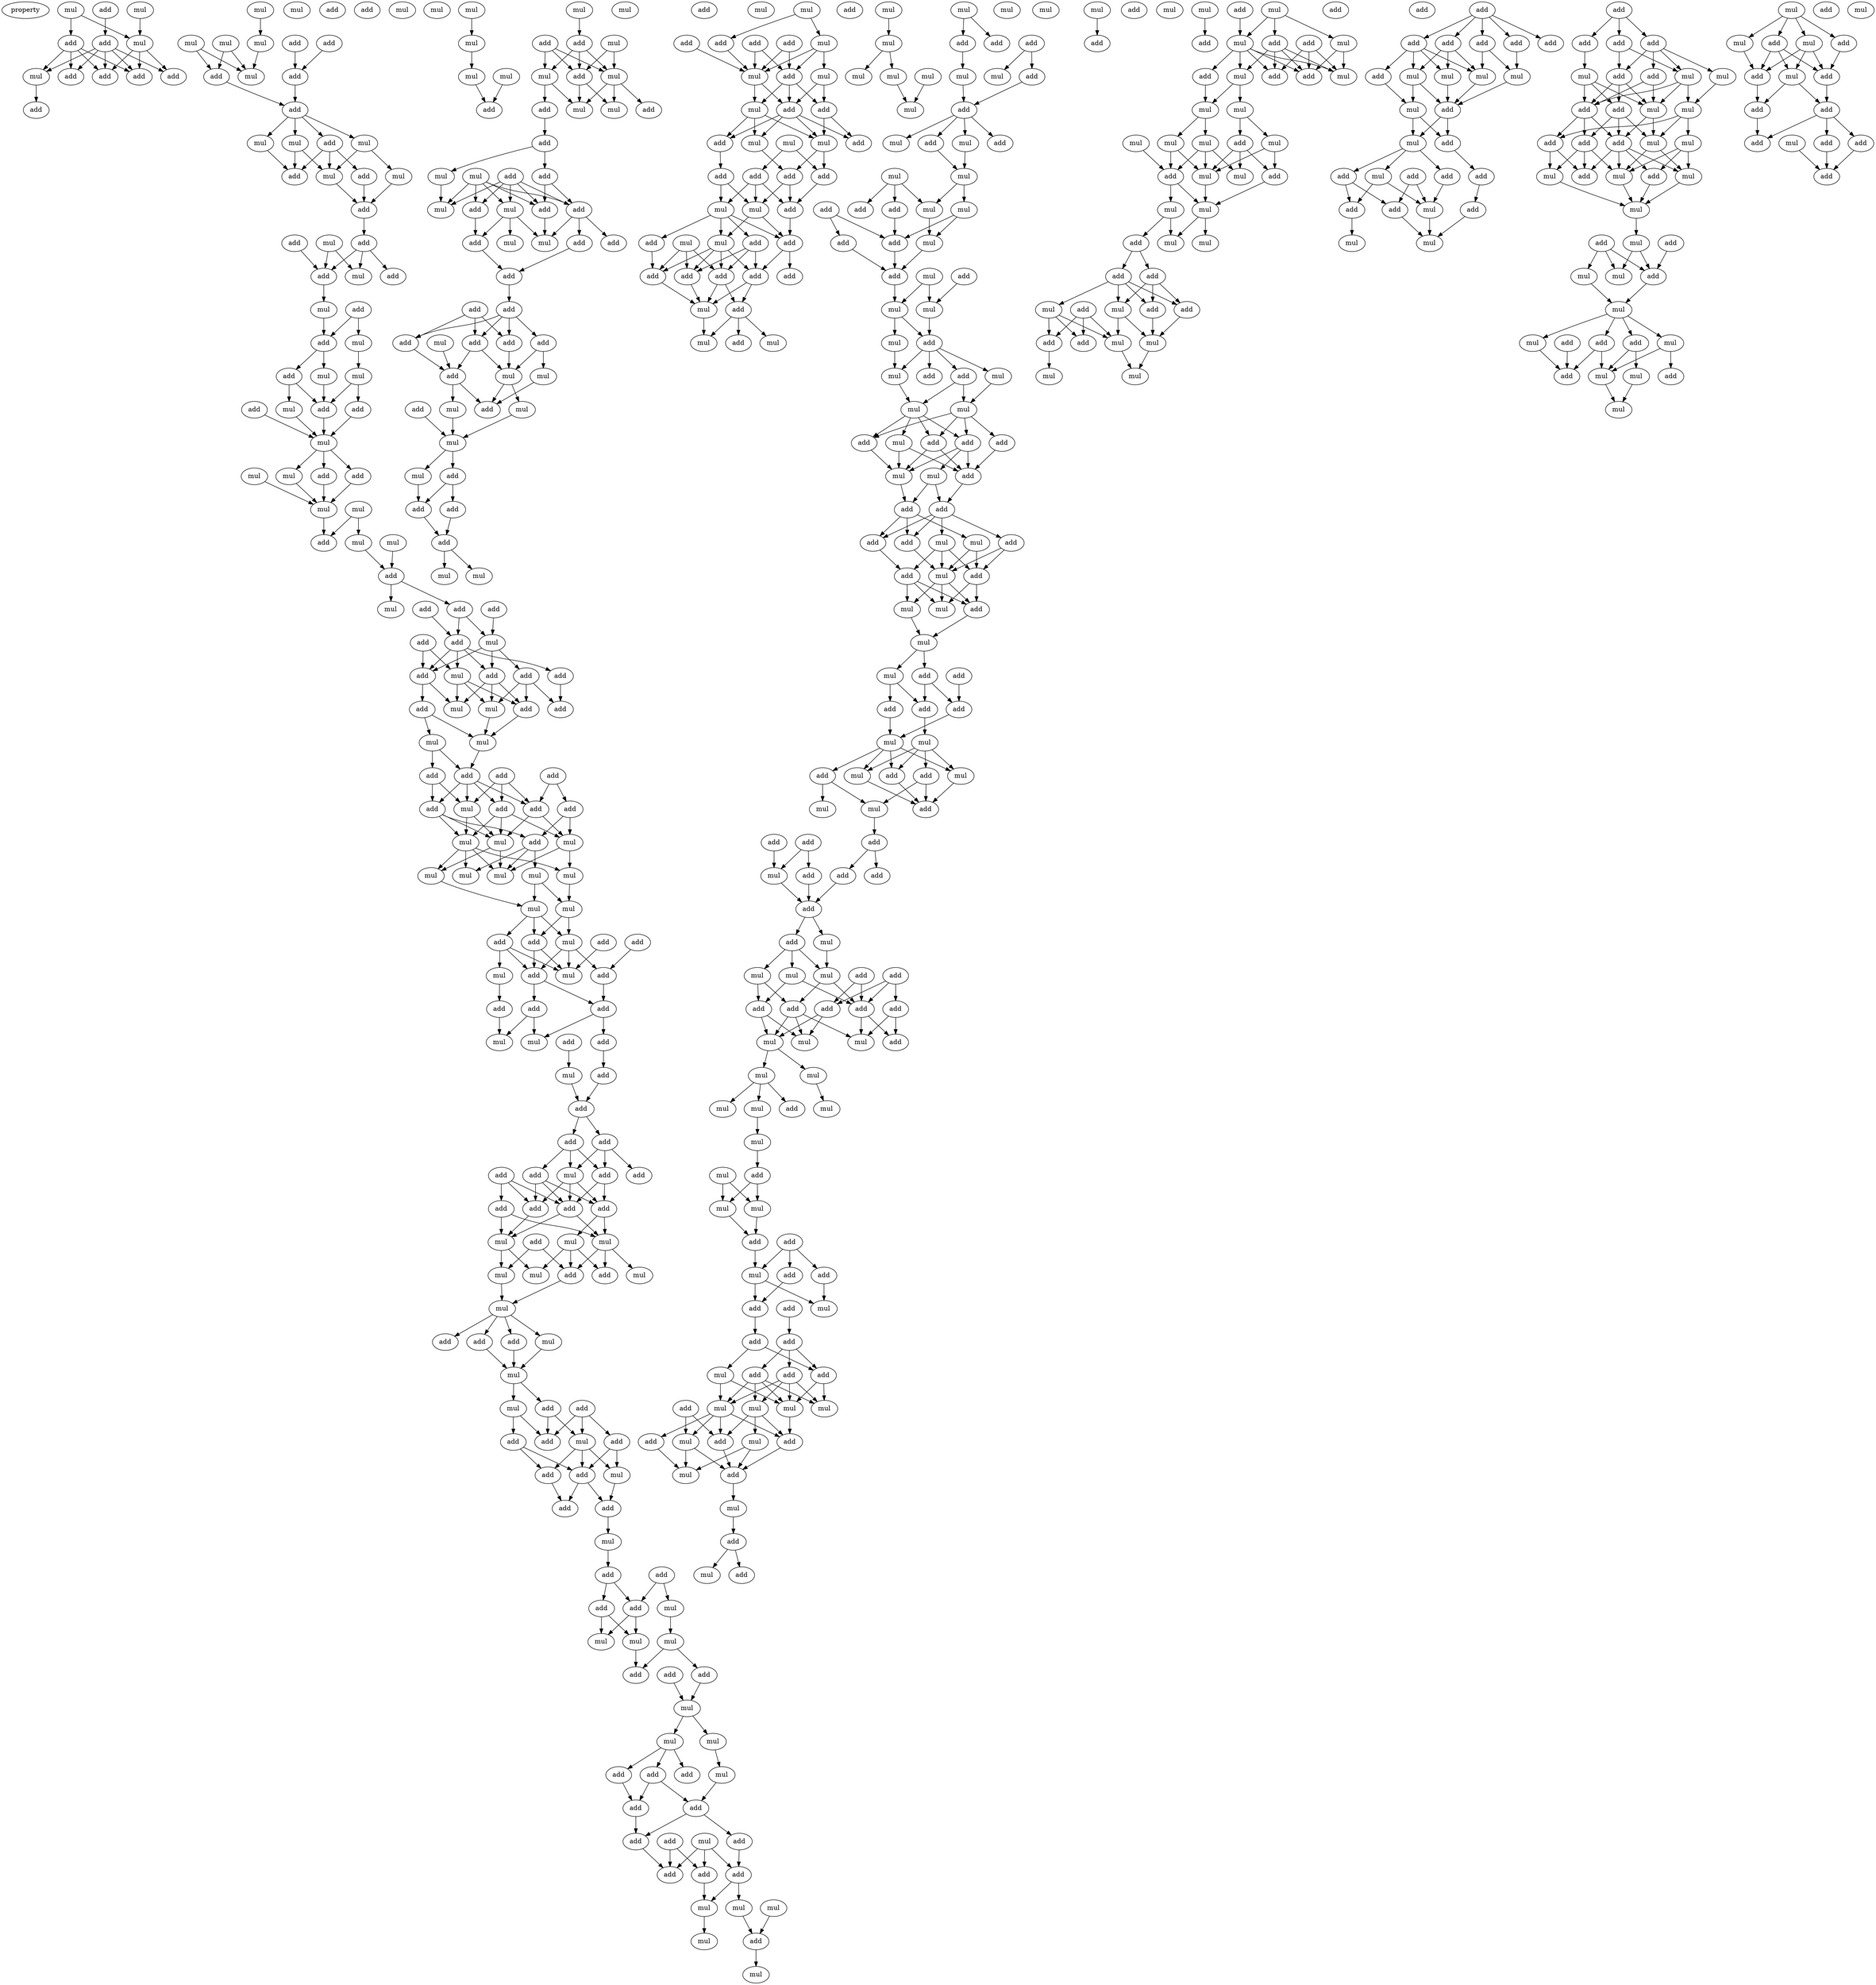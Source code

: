 digraph {
    node [fontcolor=black]
    property [mul=2,lf=1.1]
    0 [ label = add ];
    1 [ label = mul ];
    2 [ label = mul ];
    3 [ label = add ];
    4 [ label = mul ];
    5 [ label = add ];
    6 [ label = add ];
    7 [ label = add ];
    8 [ label = mul ];
    9 [ label = add ];
    10 [ label = add ];
    11 [ label = add ];
    12 [ label = mul ];
    13 [ label = mul ];
    14 [ label = add ];
    15 [ label = mul ];
    16 [ label = mul ];
    17 [ label = add ];
    18 [ label = mul ];
    19 [ label = add ];
    20 [ label = add ];
    21 [ label = add ];
    22 [ label = mul ];
    23 [ label = add ];
    24 [ label = mul ];
    25 [ label = mul ];
    26 [ label = mul ];
    27 [ label = mul ];
    28 [ label = mul ];
    29 [ label = add ];
    30 [ label = add ];
    31 [ label = add ];
    32 [ label = add ];
    33 [ label = add ];
    34 [ label = mul ];
    35 [ label = add ];
    36 [ label = mul ];
    37 [ label = add ];
    38 [ label = mul ];
    39 [ label = add ];
    40 [ label = mul ];
    41 [ label = add ];
    42 [ label = mul ];
    43 [ label = mul ];
    44 [ label = add ];
    45 [ label = add ];
    46 [ label = add ];
    47 [ label = add ];
    48 [ label = mul ];
    49 [ label = add ];
    50 [ label = mul ];
    51 [ label = mul ];
    52 [ label = mul ];
    53 [ label = add ];
    54 [ label = add ];
    55 [ label = mul ];
    56 [ label = mul ];
    57 [ label = mul ];
    58 [ label = mul ];
    59 [ label = add ];
    60 [ label = add ];
    61 [ label = add ];
    62 [ label = mul ];
    63 [ label = add ];
    64 [ label = add ];
    65 [ label = add ];
    66 [ label = mul ];
    67 [ label = add ];
    68 [ label = add ];
    69 [ label = add ];
    70 [ label = add ];
    71 [ label = add ];
    72 [ label = mul ];
    73 [ label = add ];
    74 [ label = add ];
    75 [ label = mul ];
    76 [ label = mul ];
    77 [ label = add ];
    78 [ label = mul ];
    79 [ label = mul ];
    80 [ label = add ];
    81 [ label = add ];
    82 [ label = add ];
    83 [ label = add ];
    84 [ label = add ];
    85 [ label = mul ];
    86 [ label = add ];
    87 [ label = add ];
    88 [ label = add ];
    89 [ label = mul ];
    90 [ label = mul ];
    91 [ label = add ];
    92 [ label = mul ];
    93 [ label = mul ];
    94 [ label = mul ];
    95 [ label = mul ];
    96 [ label = mul ];
    97 [ label = mul ];
    98 [ label = mul ];
    99 [ label = mul ];
    100 [ label = mul ];
    101 [ label = add ];
    102 [ label = add ];
    103 [ label = add ];
    104 [ label = add ];
    105 [ label = add ];
    106 [ label = mul ];
    107 [ label = add ];
    108 [ label = mul ];
    109 [ label = add ];
    110 [ label = add ];
    111 [ label = add ];
    112 [ label = mul ];
    113 [ label = add ];
    114 [ label = mul ];
    115 [ label = add ];
    116 [ label = add ];
    117 [ label = mul ];
    118 [ label = add ];
    119 [ label = add ];
    120 [ label = add ];
    121 [ label = add ];
    122 [ label = add ];
    123 [ label = add ];
    124 [ label = add ];
    125 [ label = mul ];
    126 [ label = add ];
    127 [ label = add ];
    128 [ label = add ];
    129 [ label = add ];
    130 [ label = mul ];
    131 [ label = mul ];
    132 [ label = add ];
    133 [ label = mul ];
    134 [ label = mul ];
    135 [ label = mul ];
    136 [ label = mul ];
    137 [ label = add ];
    138 [ label = add ];
    139 [ label = mul ];
    140 [ label = add ];
    141 [ label = add ];
    142 [ label = mul ];
    143 [ label = add ];
    144 [ label = mul ];
    145 [ label = add ];
    146 [ label = add ];
    147 [ label = add ];
    148 [ label = mul ];
    149 [ label = mul ];
    150 [ label = add ];
    151 [ label = add ];
    152 [ label = add ];
    153 [ label = mul ];
    154 [ label = add ];
    155 [ label = add ];
    156 [ label = mul ];
    157 [ label = add ];
    158 [ label = add ];
    159 [ label = mul ];
    160 [ label = add ];
    161 [ label = add ];
    162 [ label = add ];
    163 [ label = add ];
    164 [ label = mul ];
    165 [ label = mul ];
    166 [ label = mul ];
    167 [ label = mul ];
    168 [ label = add ];
    169 [ label = add ];
    170 [ label = add ];
    171 [ label = mul ];
    172 [ label = mul ];
    173 [ label = mul ];
    174 [ label = add ];
    175 [ label = add ];
    176 [ label = mul ];
    177 [ label = add ];
    178 [ label = add ];
    179 [ label = add ];
    180 [ label = mul ];
    181 [ label = add ];
    182 [ label = add ];
    183 [ label = mul ];
    184 [ label = add ];
    185 [ label = add ];
    186 [ label = add ];
    187 [ label = add ];
    188 [ label = mul ];
    189 [ label = mul ];
    190 [ label = mul ];
    191 [ label = mul ];
    192 [ label = add ];
    193 [ label = mul ];
    194 [ label = mul ];
    195 [ label = mul ];
    196 [ label = mul ];
    197 [ label = mul ];
    198 [ label = mul ];
    199 [ label = add ];
    200 [ label = add ];
    201 [ label = add ];
    202 [ label = mul ];
    203 [ label = mul ];
    204 [ label = mul ];
    205 [ label = add ];
    206 [ label = mul ];
    207 [ label = add ];
    208 [ label = add ];
    209 [ label = mul ];
    210 [ label = mul ];
    211 [ label = add ];
    212 [ label = mul ];
    213 [ label = mul ];
    214 [ label = add ];
    215 [ label = add ];
    216 [ label = mul ];
    217 [ label = add ];
    218 [ label = mul ];
    219 [ label = add ];
    220 [ label = add ];
    221 [ label = add ];
    222 [ label = mul ];
    223 [ label = mul ];
    224 [ label = add ];
    225 [ label = add ];
    226 [ label = add ];
    227 [ label = add ];
    228 [ label = add ];
    229 [ label = add ];
    230 [ label = add ];
    231 [ label = add ];
    232 [ label = add ];
    233 [ label = mul ];
    234 [ label = add ];
    235 [ label = mul ];
    236 [ label = mul ];
    237 [ label = add ];
    238 [ label = add ];
    239 [ label = mul ];
    240 [ label = add ];
    241 [ label = mul ];
    242 [ label = mul ];
    243 [ label = mul ];
    244 [ label = mul ];
    245 [ label = add ];
    246 [ label = add ];
    247 [ label = add ];
    248 [ label = add ];
    249 [ label = mul ];
    250 [ label = mul ];
    251 [ label = mul ];
    252 [ label = add ];
    253 [ label = add ];
    254 [ label = mul ];
    255 [ label = add ];
    256 [ label = add ];
    257 [ label = mul ];
    258 [ label = add ];
    259 [ label = mul ];
    260 [ label = add ];
    261 [ label = mul ];
    262 [ label = add ];
    263 [ label = add ];
    264 [ label = add ];
    265 [ label = mul ];
    266 [ label = mul ];
    267 [ label = mul ];
    268 [ label = add ];
    269 [ label = add ];
    270 [ label = add ];
    271 [ label = add ];
    272 [ label = mul ];
    273 [ label = mul ];
    274 [ label = add ];
    275 [ label = add ];
    276 [ label = mul ];
    277 [ label = add ];
    278 [ label = mul ];
    279 [ label = add ];
    280 [ label = add ];
    281 [ label = add ];
    282 [ label = add ];
    283 [ label = add ];
    284 [ label = add ];
    285 [ label = mul ];
    286 [ label = add ];
    287 [ label = mul ];
    288 [ label = add ];
    289 [ label = add ];
    290 [ label = mul ];
    291 [ label = mul ];
    292 [ label = mul ];
    293 [ label = mul ];
    294 [ label = mul ];
    295 [ label = mul ];
    296 [ label = mul ];
    297 [ label = mul ];
    298 [ label = mul ];
    299 [ label = add ];
    300 [ label = add ];
    301 [ label = add ];
    302 [ label = add ];
    303 [ label = mul ];
    304 [ label = mul ];
    305 [ label = add ];
    306 [ label = mul ];
    307 [ label = mul ];
    308 [ label = add ];
    309 [ label = mul ];
    310 [ label = add ];
    311 [ label = mul ];
    312 [ label = mul ];
    313 [ label = add ];
    314 [ label = mul ];
    315 [ label = add ];
    316 [ label = add ];
    317 [ label = mul ];
    318 [ label = add ];
    319 [ label = add ];
    320 [ label = mul ];
    321 [ label = add ];
    322 [ label = add ];
    323 [ label = mul ];
    324 [ label = mul ];
    325 [ label = mul ];
    326 [ label = mul ];
    327 [ label = add ];
    328 [ label = mul ];
    329 [ label = mul ];
    330 [ label = add ];
    331 [ label = add ];
    332 [ label = mul ];
    333 [ label = mul ];
    334 [ label = add ];
    335 [ label = add ];
    336 [ label = mul ];
    337 [ label = add ];
    338 [ label = add ];
    339 [ label = mul ];
    340 [ label = add ];
    341 [ label = mul ];
    342 [ label = add ];
    343 [ label = add ];
    344 [ label = mul ];
    345 [ label = mul ];
    346 [ label = add ];
    347 [ label = add ];
    348 [ label = add ];
    349 [ label = mul ];
    350 [ label = add ];
    351 [ label = add ];
    352 [ label = add ];
    353 [ label = mul ];
    354 [ label = mul ];
    355 [ label = mul ];
    356 [ label = mul ];
    357 [ label = add ];
    358 [ label = mul ];
    359 [ label = add ];
    360 [ label = add ];
    361 [ label = add ];
    362 [ label = add ];
    363 [ label = add ];
    364 [ label = mul ];
    365 [ label = mul ];
    366 [ label = add ];
    367 [ label = add ];
    368 [ label = mul ];
    369 [ label = add ];
    370 [ label = mul ];
    371 [ label = mul ];
    372 [ label = mul ];
    373 [ label = add ];
    374 [ label = add ];
    375 [ label = add ];
    376 [ label = add ];
    377 [ label = add ];
    378 [ label = add ];
    379 [ label = add ];
    380 [ label = mul ];
    381 [ label = add ];
    382 [ label = add ];
    383 [ label = mul ];
    384 [ label = mul ];
    385 [ label = add ];
    386 [ label = mul ];
    387 [ label = mul ];
    388 [ label = add ];
    389 [ label = add ];
    390 [ label = add ];
    391 [ label = add ];
    392 [ label = add ];
    393 [ label = add ];
    394 [ label = mul ];
    395 [ label = add ];
    396 [ label = mul ];
    397 [ label = mul ];
    398 [ label = mul ];
    399 [ label = mul ];
    400 [ label = mul ];
    401 [ label = add ];
    402 [ label = mul ];
    403 [ label = mul ];
    404 [ label = mul ];
    405 [ label = mul ];
    406 [ label = add ];
    407 [ label = mul ];
    408 [ label = mul ];
    409 [ label = add ];
    410 [ label = add ];
    411 [ label = add ];
    412 [ label = add ];
    413 [ label = add ];
    414 [ label = mul ];
    415 [ label = mul ];
    416 [ label = add ];
    417 [ label = add ];
    418 [ label = add ];
    419 [ label = add ];
    420 [ label = add ];
    421 [ label = add ];
    422 [ label = add ];
    423 [ label = mul ];
    424 [ label = mul ];
    425 [ label = mul ];
    426 [ label = mul ];
    427 [ label = add ];
    428 [ label = mul ];
    429 [ label = mul ];
    430 [ label = mul ];
    431 [ label = add ];
    432 [ label = add ];
    433 [ label = add ];
    434 [ label = mul ];
    435 [ label = add ];
    436 [ label = mul ];
    437 [ label = mul ];
    438 [ label = mul ];
    439 [ label = add ];
    440 [ label = add ];
    441 [ label = mul ];
    442 [ label = add ];
    443 [ label = mul ];
    444 [ label = add ];
    445 [ label = mul ];
    446 [ label = add ];
    447 [ label = mul ];
    448 [ label = add ];
    449 [ label = mul ];
    450 [ label = mul ];
    451 [ label = add ];
    452 [ label = add ];
    453 [ label = add ];
    454 [ label = mul ];
    455 [ label = mul ];
    456 [ label = mul ];
    457 [ label = mul ];
    458 [ label = mul ];
    459 [ label = add ];
    460 [ label = mul ];
    461 [ label = add ];
    462 [ label = add ];
    463 [ label = mul ];
    464 [ label = mul ];
    465 [ label = mul ];
    466 [ label = mul ];
    467 [ label = add ];
    468 [ label = add ];
    469 [ label = add ];
    470 [ label = mul ];
    471 [ label = mul ];
    472 [ label = add ];
    473 [ label = add ];
    474 [ label = add ];
    475 [ label = mul ];
    476 [ label = mul ];
    477 [ label = add ];
    478 [ label = add ];
    479 [ label = add ];
    480 [ label = mul ];
    481 [ label = add ];
    482 [ label = mul ];
    483 [ label = mul ];
    484 [ label = mul ];
    485 [ label = add ];
    486 [ label = add ];
    487 [ label = add ];
    488 [ label = add ];
    489 [ label = add ];
    490 [ label = add ];
    491 [ label = add ];
    492 [ label = mul ];
    493 [ label = mul ];
    494 [ label = mul ];
    495 [ label = mul ];
    496 [ label = mul ];
    497 [ label = add ];
    498 [ label = mul ];
    499 [ label = add ];
    500 [ label = add ];
    501 [ label = add ];
    502 [ label = add ];
    503 [ label = mul ];
    504 [ label = add ];
    505 [ label = mul ];
    506 [ label = add ];
    507 [ label = add ];
    508 [ label = add ];
    509 [ label = mul ];
    510 [ label = mul ];
    511 [ label = add ];
    512 [ label = add ];
    513 [ label = add ];
    514 [ label = add ];
    515 [ label = mul ];
    516 [ label = mul ];
    517 [ label = add ];
    518 [ label = add ];
    519 [ label = mul ];
    520 [ label = add ];
    521 [ label = mul ];
    522 [ label = add ];
    523 [ label = mul ];
    524 [ label = add ];
    525 [ label = add ];
    526 [ label = add ];
    527 [ label = mul ];
    528 [ label = mul ];
    529 [ label = mul ];
    530 [ label = add ];
    531 [ label = mul ];
    532 [ label = mul ];
    533 [ label = add ];
    534 [ label = mul ];
    535 [ label = mul ];
    536 [ label = add ];
    537 [ label = add ];
    538 [ label = mul ];
    539 [ label = mul ];
    540 [ label = add ];
    541 [ label = mul ];
    542 [ label = add ];
    543 [ label = add ];
    544 [ label = mul ];
    545 [ label = add ];
    546 [ label = mul ];
    547 [ label = add ];
    548 [ label = mul ];
    549 [ label = add ];
    550 [ label = mul ];
    551 [ label = mul ];
    552 [ label = mul ];
    553 [ label = add ];
    554 [ label = mul ];
    555 [ label = add ];
    556 [ label = mul ];
    557 [ label = add ];
    558 [ label = mul ];
    559 [ label = mul ];
    560 [ label = add ];
    561 [ label = add ];
    562 [ label = add ];
    563 [ label = add ];
    564 [ label = mul ];
    565 [ label = add ];
    566 [ label = add ];
    567 [ label = add ];
    568 [ label = add ];
    0 -> 5 [ name = 0 ];
    1 -> 3 [ name = 1 ];
    1 -> 4 [ name = 2 ];
    2 -> 4 [ name = 3 ];
    3 -> 6 [ name = 4 ];
    3 -> 7 [ name = 5 ];
    3 -> 8 [ name = 6 ];
    3 -> 10 [ name = 7 ];
    4 -> 7 [ name = 8 ];
    4 -> 9 [ name = 9 ];
    4 -> 10 [ name = 10 ];
    5 -> 6 [ name = 11 ];
    5 -> 7 [ name = 12 ];
    5 -> 8 [ name = 13 ];
    5 -> 9 [ name = 14 ];
    5 -> 10 [ name = 15 ];
    8 -> 11 [ name = 16 ];
    12 -> 13 [ name = 17 ];
    13 -> 18 [ name = 18 ];
    14 -> 19 [ name = 19 ];
    15 -> 18 [ name = 20 ];
    15 -> 20 [ name = 21 ];
    16 -> 18 [ name = 22 ];
    16 -> 20 [ name = 23 ];
    17 -> 19 [ name = 24 ];
    19 -> 21 [ name = 25 ];
    20 -> 21 [ name = 26 ];
    21 -> 22 [ name = 27 ];
    21 -> 23 [ name = 28 ];
    21 -> 24 [ name = 29 ];
    21 -> 26 [ name = 30 ];
    22 -> 29 [ name = 31 ];
    23 -> 27 [ name = 32 ];
    23 -> 29 [ name = 33 ];
    23 -> 30 [ name = 34 ];
    24 -> 27 [ name = 35 ];
    24 -> 28 [ name = 36 ];
    26 -> 27 [ name = 37 ];
    26 -> 29 [ name = 38 ];
    27 -> 31 [ name = 39 ];
    28 -> 31 [ name = 40 ];
    30 -> 31 [ name = 41 ];
    31 -> 32 [ name = 42 ];
    32 -> 35 [ name = 43 ];
    32 -> 36 [ name = 44 ];
    32 -> 37 [ name = 45 ];
    33 -> 35 [ name = 46 ];
    34 -> 35 [ name = 47 ];
    34 -> 36 [ name = 48 ];
    35 -> 38 [ name = 49 ];
    38 -> 41 [ name = 50 ];
    39 -> 40 [ name = 51 ];
    39 -> 41 [ name = 52 ];
    40 -> 43 [ name = 53 ];
    41 -> 42 [ name = 54 ];
    41 -> 44 [ name = 55 ];
    42 -> 46 [ name = 56 ];
    43 -> 46 [ name = 57 ];
    43 -> 47 [ name = 58 ];
    44 -> 46 [ name = 59 ];
    44 -> 48 [ name = 60 ];
    45 -> 50 [ name = 61 ];
    46 -> 50 [ name = 62 ];
    47 -> 50 [ name = 63 ];
    48 -> 50 [ name = 64 ];
    50 -> 52 [ name = 65 ];
    50 -> 53 [ name = 66 ];
    50 -> 54 [ name = 67 ];
    51 -> 56 [ name = 68 ];
    52 -> 56 [ name = 69 ];
    53 -> 56 [ name = 70 ];
    54 -> 56 [ name = 71 ];
    55 -> 57 [ name = 72 ];
    55 -> 59 [ name = 73 ];
    56 -> 59 [ name = 74 ];
    57 -> 60 [ name = 75 ];
    58 -> 60 [ name = 76 ];
    60 -> 62 [ name = 77 ];
    60 -> 63 [ name = 78 ];
    61 -> 66 [ name = 79 ];
    63 -> 65 [ name = 80 ];
    63 -> 66 [ name = 81 ];
    64 -> 65 [ name = 82 ];
    65 -> 69 [ name = 83 ];
    65 -> 70 [ name = 84 ];
    65 -> 71 [ name = 85 ];
    65 -> 72 [ name = 86 ];
    66 -> 68 [ name = 87 ];
    66 -> 69 [ name = 88 ];
    66 -> 70 [ name = 89 ];
    67 -> 69 [ name = 90 ];
    67 -> 72 [ name = 91 ];
    68 -> 73 [ name = 92 ];
    68 -> 74 [ name = 93 ];
    68 -> 75 [ name = 94 ];
    69 -> 76 [ name = 95 ];
    69 -> 77 [ name = 96 ];
    70 -> 73 [ name = 97 ];
    70 -> 75 [ name = 98 ];
    70 -> 76 [ name = 99 ];
    71 -> 74 [ name = 100 ];
    72 -> 73 [ name = 101 ];
    72 -> 75 [ name = 102 ];
    72 -> 76 [ name = 103 ];
    73 -> 78 [ name = 104 ];
    75 -> 78 [ name = 105 ];
    77 -> 78 [ name = 106 ];
    77 -> 79 [ name = 107 ];
    78 -> 81 [ name = 108 ];
    79 -> 80 [ name = 109 ];
    79 -> 81 [ name = 110 ];
    80 -> 85 [ name = 111 ];
    80 -> 87 [ name = 112 ];
    81 -> 84 [ name = 113 ];
    81 -> 85 [ name = 114 ];
    81 -> 86 [ name = 115 ];
    81 -> 87 [ name = 116 ];
    82 -> 86 [ name = 117 ];
    82 -> 88 [ name = 118 ];
    83 -> 84 [ name = 119 ];
    83 -> 85 [ name = 120 ];
    83 -> 86 [ name = 121 ];
    84 -> 89 [ name = 122 ];
    84 -> 90 [ name = 123 ];
    84 -> 92 [ name = 124 ];
    85 -> 89 [ name = 125 ];
    85 -> 92 [ name = 126 ];
    86 -> 90 [ name = 127 ];
    86 -> 92 [ name = 128 ];
    87 -> 89 [ name = 129 ];
    87 -> 91 [ name = 130 ];
    87 -> 92 [ name = 131 ];
    88 -> 90 [ name = 132 ];
    88 -> 91 [ name = 133 ];
    89 -> 93 [ name = 134 ];
    89 -> 94 [ name = 135 ];
    89 -> 95 [ name = 136 ];
    89 -> 97 [ name = 137 ];
    90 -> 93 [ name = 138 ];
    90 -> 94 [ name = 139 ];
    91 -> 93 [ name = 140 ];
    91 -> 96 [ name = 141 ];
    91 -> 97 [ name = 142 ];
    92 -> 93 [ name = 143 ];
    92 -> 95 [ name = 144 ];
    94 -> 98 [ name = 145 ];
    95 -> 99 [ name = 146 ];
    96 -> 98 [ name = 147 ];
    96 -> 99 [ name = 148 ];
    98 -> 100 [ name = 149 ];
    98 -> 101 [ name = 150 ];
    99 -> 100 [ name = 151 ];
    99 -> 101 [ name = 152 ];
    99 -> 102 [ name = 153 ];
    100 -> 105 [ name = 154 ];
    100 -> 107 [ name = 155 ];
    100 -> 108 [ name = 156 ];
    101 -> 105 [ name = 157 ];
    101 -> 108 [ name = 158 ];
    102 -> 105 [ name = 159 ];
    102 -> 106 [ name = 160 ];
    102 -> 108 [ name = 161 ];
    103 -> 107 [ name = 162 ];
    104 -> 108 [ name = 163 ];
    105 -> 110 [ name = 164 ];
    105 -> 111 [ name = 165 ];
    106 -> 109 [ name = 166 ];
    107 -> 111 [ name = 167 ];
    109 -> 114 [ name = 168 ];
    110 -> 112 [ name = 169 ];
    110 -> 114 [ name = 170 ];
    111 -> 112 [ name = 171 ];
    111 -> 113 [ name = 172 ];
    113 -> 116 [ name = 173 ];
    115 -> 117 [ name = 174 ];
    116 -> 118 [ name = 175 ];
    117 -> 118 [ name = 176 ];
    118 -> 119 [ name = 177 ];
    118 -> 120 [ name = 178 ];
    119 -> 121 [ name = 179 ];
    119 -> 122 [ name = 180 ];
    119 -> 125 [ name = 181 ];
    120 -> 122 [ name = 182 ];
    120 -> 123 [ name = 183 ];
    120 -> 125 [ name = 184 ];
    121 -> 127 [ name = 185 ];
    121 -> 128 [ name = 186 ];
    121 -> 129 [ name = 187 ];
    122 -> 127 [ name = 188 ];
    122 -> 128 [ name = 189 ];
    124 -> 126 [ name = 190 ];
    124 -> 128 [ name = 191 ];
    124 -> 129 [ name = 192 ];
    125 -> 127 [ name = 193 ];
    125 -> 128 [ name = 194 ];
    125 -> 129 [ name = 195 ];
    126 -> 131 [ name = 196 ];
    126 -> 133 [ name = 197 ];
    127 -> 130 [ name = 198 ];
    127 -> 133 [ name = 199 ];
    128 -> 131 [ name = 200 ];
    128 -> 133 [ name = 201 ];
    129 -> 131 [ name = 202 ];
    130 -> 136 [ name = 203 ];
    130 -> 137 [ name = 204 ];
    130 -> 138 [ name = 205 ];
    131 -> 134 [ name = 206 ];
    131 -> 136 [ name = 207 ];
    132 -> 134 [ name = 208 ];
    132 -> 138 [ name = 209 ];
    133 -> 135 [ name = 210 ];
    133 -> 137 [ name = 211 ];
    133 -> 138 [ name = 212 ];
    134 -> 139 [ name = 213 ];
    138 -> 139 [ name = 214 ];
    139 -> 140 [ name = 215 ];
    139 -> 141 [ name = 216 ];
    139 -> 142 [ name = 217 ];
    139 -> 143 [ name = 218 ];
    141 -> 144 [ name = 219 ];
    142 -> 144 [ name = 220 ];
    143 -> 144 [ name = 221 ];
    144 -> 145 [ name = 222 ];
    144 -> 149 [ name = 223 ];
    145 -> 152 [ name = 224 ];
    145 -> 153 [ name = 225 ];
    147 -> 151 [ name = 226 ];
    147 -> 152 [ name = 227 ];
    147 -> 153 [ name = 228 ];
    149 -> 150 [ name = 229 ];
    149 -> 152 [ name = 230 ];
    150 -> 154 [ name = 231 ];
    150 -> 155 [ name = 232 ];
    151 -> 154 [ name = 233 ];
    151 -> 156 [ name = 234 ];
    153 -> 154 [ name = 235 ];
    153 -> 155 [ name = 236 ];
    153 -> 156 [ name = 237 ];
    154 -> 157 [ name = 238 ];
    154 -> 158 [ name = 239 ];
    155 -> 158 [ name = 240 ];
    156 -> 157 [ name = 241 ];
    157 -> 159 [ name = 242 ];
    159 -> 161 [ name = 243 ];
    160 -> 162 [ name = 244 ];
    160 -> 164 [ name = 245 ];
    161 -> 162 [ name = 246 ];
    161 -> 163 [ name = 247 ];
    162 -> 165 [ name = 248 ];
    162 -> 167 [ name = 249 ];
    163 -> 165 [ name = 250 ];
    163 -> 167 [ name = 251 ];
    164 -> 166 [ name = 252 ];
    165 -> 170 [ name = 253 ];
    166 -> 169 [ name = 254 ];
    166 -> 170 [ name = 255 ];
    168 -> 171 [ name = 256 ];
    169 -> 171 [ name = 257 ];
    171 -> 172 [ name = 258 ];
    171 -> 173 [ name = 259 ];
    172 -> 174 [ name = 260 ];
    172 -> 175 [ name = 261 ];
    172 -> 177 [ name = 262 ];
    173 -> 176 [ name = 263 ];
    174 -> 178 [ name = 264 ];
    176 -> 179 [ name = 265 ];
    177 -> 178 [ name = 266 ];
    177 -> 179 [ name = 267 ];
    178 -> 182 [ name = 268 ];
    179 -> 182 [ name = 269 ];
    179 -> 184 [ name = 270 ];
    181 -> 185 [ name = 271 ];
    181 -> 187 [ name = 272 ];
    182 -> 187 [ name = 273 ];
    183 -> 185 [ name = 274 ];
    183 -> 186 [ name = 275 ];
    183 -> 187 [ name = 276 ];
    184 -> 186 [ name = 277 ];
    185 -> 189 [ name = 278 ];
    186 -> 188 [ name = 279 ];
    186 -> 189 [ name = 280 ];
    188 -> 192 [ name = 281 ];
    189 -> 191 [ name = 282 ];
    190 -> 192 [ name = 283 ];
    192 -> 194 [ name = 284 ];
    193 -> 195 [ name = 285 ];
    195 -> 196 [ name = 286 ];
    196 -> 199 [ name = 287 ];
    197 -> 199 [ name = 288 ];
    198 -> 201 [ name = 289 ];
    200 -> 203 [ name = 290 ];
    200 -> 204 [ name = 291 ];
    200 -> 205 [ name = 292 ];
    201 -> 203 [ name = 293 ];
    201 -> 204 [ name = 294 ];
    201 -> 205 [ name = 295 ];
    202 -> 203 [ name = 296 ];
    202 -> 205 [ name = 297 ];
    203 -> 207 [ name = 298 ];
    203 -> 209 [ name = 299 ];
    203 -> 210 [ name = 300 ];
    204 -> 208 [ name = 301 ];
    204 -> 209 [ name = 302 ];
    205 -> 209 [ name = 303 ];
    205 -> 210 [ name = 304 ];
    208 -> 211 [ name = 305 ];
    211 -> 212 [ name = 306 ];
    211 -> 215 [ name = 307 ];
    212 -> 218 [ name = 308 ];
    213 -> 216 [ name = 309 ];
    213 -> 217 [ name = 310 ];
    213 -> 218 [ name = 311 ];
    213 -> 219 [ name = 312 ];
    213 -> 220 [ name = 313 ];
    214 -> 216 [ name = 314 ];
    214 -> 217 [ name = 315 ];
    214 -> 218 [ name = 316 ];
    214 -> 219 [ name = 317 ];
    214 -> 220 [ name = 318 ];
    215 -> 217 [ name = 319 ];
    215 -> 220 [ name = 320 ];
    216 -> 222 [ name = 321 ];
    216 -> 223 [ name = 322 ];
    216 -> 224 [ name = 323 ];
    217 -> 223 [ name = 324 ];
    219 -> 224 [ name = 325 ];
    220 -> 221 [ name = 326 ];
    220 -> 223 [ name = 327 ];
    220 -> 225 [ name = 328 ];
    221 -> 227 [ name = 329 ];
    224 -> 227 [ name = 330 ];
    227 -> 229 [ name = 331 ];
    228 -> 230 [ name = 332 ];
    228 -> 231 [ name = 333 ];
    228 -> 234 [ name = 334 ];
    229 -> 230 [ name = 335 ];
    229 -> 231 [ name = 336 ];
    229 -> 232 [ name = 337 ];
    229 -> 234 [ name = 338 ];
    230 -> 237 [ name = 339 ];
    231 -> 235 [ name = 340 ];
    232 -> 235 [ name = 341 ];
    232 -> 236 [ name = 342 ];
    233 -> 237 [ name = 343 ];
    234 -> 235 [ name = 344 ];
    234 -> 237 [ name = 345 ];
    235 -> 239 [ name = 346 ];
    235 -> 240 [ name = 347 ];
    236 -> 240 [ name = 348 ];
    237 -> 240 [ name = 349 ];
    237 -> 241 [ name = 350 ];
    238 -> 242 [ name = 351 ];
    239 -> 242 [ name = 352 ];
    241 -> 242 [ name = 353 ];
    242 -> 243 [ name = 354 ];
    242 -> 245 [ name = 355 ];
    243 -> 247 [ name = 356 ];
    245 -> 246 [ name = 357 ];
    245 -> 247 [ name = 358 ];
    246 -> 248 [ name = 359 ];
    247 -> 248 [ name = 360 ];
    248 -> 249 [ name = 361 ];
    248 -> 250 [ name = 362 ];
    251 -> 253 [ name = 363 ];
    251 -> 254 [ name = 364 ];
    252 -> 258 [ name = 365 ];
    252 -> 259 [ name = 366 ];
    253 -> 259 [ name = 367 ];
    254 -> 257 [ name = 368 ];
    254 -> 258 [ name = 369 ];
    254 -> 259 [ name = 370 ];
    255 -> 259 [ name = 371 ];
    256 -> 258 [ name = 372 ];
    256 -> 259 [ name = 373 ];
    257 -> 260 [ name = 374 ];
    257 -> 262 [ name = 375 ];
    258 -> 260 [ name = 376 ];
    258 -> 261 [ name = 377 ];
    258 -> 262 [ name = 378 ];
    259 -> 261 [ name = 379 ];
    259 -> 262 [ name = 380 ];
    260 -> 263 [ name = 381 ];
    260 -> 265 [ name = 382 ];
    261 -> 264 [ name = 383 ];
    261 -> 265 [ name = 384 ];
    261 -> 267 [ name = 385 ];
    262 -> 263 [ name = 386 ];
    262 -> 264 [ name = 387 ];
    262 -> 265 [ name = 388 ];
    262 -> 267 [ name = 389 ];
    264 -> 271 [ name = 390 ];
    265 -> 268 [ name = 391 ];
    265 -> 269 [ name = 392 ];
    266 -> 268 [ name = 393 ];
    266 -> 270 [ name = 394 ];
    267 -> 269 [ name = 395 ];
    268 -> 274 [ name = 396 ];
    269 -> 273 [ name = 397 ];
    269 -> 274 [ name = 398 ];
    270 -> 272 [ name = 399 ];
    270 -> 273 [ name = 400 ];
    270 -> 274 [ name = 401 ];
    271 -> 272 [ name = 402 ];
    271 -> 273 [ name = 403 ];
    272 -> 275 [ name = 404 ];
    272 -> 276 [ name = 405 ];
    272 -> 277 [ name = 406 ];
    272 -> 279 [ name = 407 ];
    273 -> 276 [ name = 408 ];
    273 -> 279 [ name = 409 ];
    274 -> 279 [ name = 410 ];
    275 -> 283 [ name = 411 ];
    276 -> 281 [ name = 412 ];
    276 -> 282 [ name = 413 ];
    276 -> 283 [ name = 414 ];
    276 -> 284 [ name = 415 ];
    277 -> 281 [ name = 416 ];
    277 -> 282 [ name = 417 ];
    277 -> 284 [ name = 418 ];
    278 -> 281 [ name = 419 ];
    278 -> 282 [ name = 420 ];
    278 -> 283 [ name = 421 ];
    279 -> 280 [ name = 422 ];
    279 -> 284 [ name = 423 ];
    281 -> 285 [ name = 424 ];
    281 -> 286 [ name = 425 ];
    282 -> 285 [ name = 426 ];
    283 -> 285 [ name = 427 ];
    284 -> 285 [ name = 428 ];
    284 -> 286 [ name = 429 ];
    285 -> 291 [ name = 430 ];
    286 -> 287 [ name = 431 ];
    286 -> 288 [ name = 432 ];
    286 -> 291 [ name = 433 ];
    290 -> 292 [ name = 434 ];
    292 -> 294 [ name = 435 ];
    292 -> 295 [ name = 436 ];
    293 -> 296 [ name = 437 ];
    295 -> 296 [ name = 438 ];
    297 -> 299 [ name = 439 ];
    297 -> 300 [ name = 440 ];
    300 -> 304 [ name = 441 ];
    301 -> 302 [ name = 442 ];
    301 -> 303 [ name = 443 ];
    302 -> 305 [ name = 444 ];
    304 -> 305 [ name = 445 ];
    305 -> 307 [ name = 446 ];
    305 -> 308 [ name = 447 ];
    305 -> 309 [ name = 448 ];
    305 -> 310 [ name = 449 ];
    308 -> 311 [ name = 450 ];
    309 -> 311 [ name = 451 ];
    311 -> 314 [ name = 452 ];
    311 -> 317 [ name = 453 ];
    312 -> 313 [ name = 454 ];
    312 -> 314 [ name = 455 ];
    312 -> 316 [ name = 456 ];
    313 -> 318 [ name = 457 ];
    314 -> 320 [ name = 458 ];
    315 -> 318 [ name = 459 ];
    315 -> 319 [ name = 460 ];
    317 -> 318 [ name = 461 ];
    317 -> 320 [ name = 462 ];
    318 -> 321 [ name = 463 ];
    319 -> 321 [ name = 464 ];
    320 -> 321 [ name = 465 ];
    321 -> 324 [ name = 466 ];
    322 -> 325 [ name = 467 ];
    323 -> 324 [ name = 468 ];
    323 -> 325 [ name = 469 ];
    324 -> 326 [ name = 470 ];
    324 -> 327 [ name = 471 ];
    325 -> 327 [ name = 472 ];
    326 -> 329 [ name = 473 ];
    327 -> 328 [ name = 474 ];
    327 -> 329 [ name = 475 ];
    327 -> 330 [ name = 476 ];
    327 -> 331 [ name = 477 ];
    328 -> 332 [ name = 478 ];
    329 -> 333 [ name = 479 ];
    330 -> 332 [ name = 480 ];
    330 -> 333 [ name = 481 ];
    332 -> 334 [ name = 482 ];
    332 -> 335 [ name = 483 ];
    332 -> 337 [ name = 484 ];
    332 -> 338 [ name = 485 ];
    333 -> 334 [ name = 486 ];
    333 -> 335 [ name = 487 ];
    333 -> 336 [ name = 488 ];
    333 -> 337 [ name = 489 ];
    334 -> 340 [ name = 490 ];
    334 -> 341 [ name = 491 ];
    335 -> 339 [ name = 492 ];
    335 -> 340 [ name = 493 ];
    335 -> 341 [ name = 494 ];
    336 -> 340 [ name = 495 ];
    336 -> 341 [ name = 496 ];
    337 -> 341 [ name = 497 ];
    338 -> 340 [ name = 498 ];
    339 -> 342 [ name = 499 ];
    339 -> 343 [ name = 500 ];
    340 -> 343 [ name = 501 ];
    341 -> 342 [ name = 502 ];
    342 -> 345 [ name = 503 ];
    342 -> 346 [ name = 504 ];
    342 -> 348 [ name = 505 ];
    343 -> 344 [ name = 506 ];
    343 -> 346 [ name = 507 ];
    343 -> 347 [ name = 508 ];
    343 -> 348 [ name = 509 ];
    344 -> 349 [ name = 510 ];
    344 -> 350 [ name = 511 ];
    344 -> 351 [ name = 512 ];
    345 -> 349 [ name = 513 ];
    345 -> 350 [ name = 514 ];
    346 -> 351 [ name = 515 ];
    347 -> 349 [ name = 516 ];
    347 -> 350 [ name = 517 ];
    348 -> 349 [ name = 518 ];
    349 -> 352 [ name = 519 ];
    349 -> 353 [ name = 520 ];
    349 -> 354 [ name = 521 ];
    350 -> 352 [ name = 522 ];
    350 -> 354 [ name = 523 ];
    351 -> 352 [ name = 524 ];
    351 -> 353 [ name = 525 ];
    351 -> 354 [ name = 526 ];
    352 -> 355 [ name = 527 ];
    353 -> 355 [ name = 528 ];
    355 -> 356 [ name = 529 ];
    355 -> 357 [ name = 530 ];
    356 -> 361 [ name = 531 ];
    356 -> 363 [ name = 532 ];
    357 -> 361 [ name = 533 ];
    357 -> 362 [ name = 534 ];
    358 -> 360 [ name = 535 ];
    359 -> 362 [ name = 536 ];
    361 -> 364 [ name = 537 ];
    362 -> 365 [ name = 538 ];
    363 -> 365 [ name = 539 ];
    364 -> 366 [ name = 540 ];
    364 -> 368 [ name = 541 ];
    364 -> 369 [ name = 542 ];
    364 -> 370 [ name = 543 ];
    365 -> 366 [ name = 544 ];
    365 -> 367 [ name = 545 ];
    365 -> 368 [ name = 546 ];
    365 -> 370 [ name = 547 ];
    366 -> 373 [ name = 548 ];
    367 -> 371 [ name = 549 ];
    367 -> 372 [ name = 550 ];
    368 -> 373 [ name = 551 ];
    369 -> 371 [ name = 552 ];
    369 -> 373 [ name = 553 ];
    370 -> 373 [ name = 554 ];
    371 -> 375 [ name = 555 ];
    374 -> 380 [ name = 556 ];
    375 -> 377 [ name = 557 ];
    375 -> 379 [ name = 558 ];
    376 -> 378 [ name = 559 ];
    376 -> 380 [ name = 560 ];
    378 -> 381 [ name = 561 ];
    379 -> 381 [ name = 562 ];
    380 -> 381 [ name = 563 ];
    381 -> 382 [ name = 564 ];
    381 -> 383 [ name = 565 ];
    382 -> 384 [ name = 566 ];
    382 -> 386 [ name = 567 ];
    382 -> 387 [ name = 568 ];
    383 -> 387 [ name = 569 ];
    384 -> 390 [ name = 570 ];
    384 -> 393 [ name = 571 ];
    385 -> 389 [ name = 572 ];
    385 -> 392 [ name = 573 ];
    386 -> 389 [ name = 574 ];
    386 -> 390 [ name = 575 ];
    387 -> 389 [ name = 576 ];
    387 -> 393 [ name = 577 ];
    388 -> 389 [ name = 578 ];
    388 -> 391 [ name = 579 ];
    388 -> 392 [ name = 580 ];
    389 -> 395 [ name = 581 ];
    389 -> 396 [ name = 582 ];
    390 -> 394 [ name = 583 ];
    390 -> 397 [ name = 584 ];
    391 -> 395 [ name = 585 ];
    391 -> 396 [ name = 586 ];
    392 -> 394 [ name = 587 ];
    392 -> 397 [ name = 588 ];
    393 -> 394 [ name = 589 ];
    393 -> 396 [ name = 590 ];
    393 -> 397 [ name = 591 ];
    394 -> 398 [ name = 592 ];
    394 -> 399 [ name = 593 ];
    398 -> 400 [ name = 594 ];
    398 -> 401 [ name = 595 ];
    398 -> 403 [ name = 596 ];
    399 -> 402 [ name = 597 ];
    400 -> 404 [ name = 598 ];
    404 -> 406 [ name = 599 ];
    405 -> 407 [ name = 600 ];
    405 -> 408 [ name = 601 ];
    406 -> 407 [ name = 602 ];
    406 -> 408 [ name = 603 ];
    407 -> 409 [ name = 604 ];
    408 -> 409 [ name = 605 ];
    409 -> 414 [ name = 606 ];
    410 -> 412 [ name = 607 ];
    410 -> 413 [ name = 608 ];
    410 -> 414 [ name = 609 ];
    412 -> 417 [ name = 610 ];
    413 -> 415 [ name = 611 ];
    414 -> 415 [ name = 612 ];
    414 -> 417 [ name = 613 ];
    416 -> 418 [ name = 614 ];
    417 -> 419 [ name = 615 ];
    418 -> 420 [ name = 616 ];
    418 -> 421 [ name = 617 ];
    418 -> 422 [ name = 618 ];
    419 -> 421 [ name = 619 ];
    419 -> 423 [ name = 620 ];
    420 -> 424 [ name = 621 ];
    420 -> 425 [ name = 622 ];
    420 -> 426 [ name = 623 ];
    420 -> 428 [ name = 624 ];
    421 -> 426 [ name = 625 ];
    421 -> 428 [ name = 626 ];
    422 -> 424 [ name = 627 ];
    422 -> 425 [ name = 628 ];
    422 -> 426 [ name = 629 ];
    422 -> 428 [ name = 630 ];
    423 -> 424 [ name = 631 ];
    423 -> 426 [ name = 632 ];
    424 -> 430 [ name = 633 ];
    424 -> 431 [ name = 634 ];
    424 -> 432 [ name = 635 ];
    424 -> 433 [ name = 636 ];
    425 -> 429 [ name = 637 ];
    425 -> 431 [ name = 638 ];
    425 -> 432 [ name = 639 ];
    426 -> 431 [ name = 640 ];
    427 -> 430 [ name = 641 ];
    427 -> 432 [ name = 642 ];
    429 -> 434 [ name = 643 ];
    429 -> 435 [ name = 644 ];
    430 -> 434 [ name = 645 ];
    430 -> 435 [ name = 646 ];
    431 -> 435 [ name = 647 ];
    432 -> 435 [ name = 648 ];
    433 -> 434 [ name = 649 ];
    435 -> 438 [ name = 650 ];
    437 -> 440 [ name = 651 ];
    438 -> 439 [ name = 652 ];
    439 -> 441 [ name = 653 ];
    439 -> 442 [ name = 654 ];
    443 -> 445 [ name = 655 ];
    443 -> 446 [ name = 656 ];
    443 -> 447 [ name = 657 ];
    444 -> 445 [ name = 658 ];
    445 -> 449 [ name = 659 ];
    445 -> 450 [ name = 660 ];
    445 -> 451 [ name = 661 ];
    445 -> 452 [ name = 662 ];
    445 -> 453 [ name = 663 ];
    446 -> 449 [ name = 664 ];
    446 -> 450 [ name = 665 ];
    446 -> 451 [ name = 666 ];
    446 -> 453 [ name = 667 ];
    447 -> 450 [ name = 668 ];
    447 -> 453 [ name = 669 ];
    448 -> 450 [ name = 670 ];
    448 -> 451 [ name = 671 ];
    448 -> 453 [ name = 672 ];
    449 -> 454 [ name = 673 ];
    449 -> 455 [ name = 674 ];
    452 -> 454 [ name = 675 ];
    454 -> 457 [ name = 676 ];
    454 -> 458 [ name = 677 ];
    455 -> 456 [ name = 678 ];
    455 -> 459 [ name = 679 ];
    456 -> 462 [ name = 680 ];
    456 -> 464 [ name = 681 ];
    457 -> 461 [ name = 682 ];
    457 -> 463 [ name = 683 ];
    457 -> 464 [ name = 684 ];
    458 -> 461 [ name = 685 ];
    458 -> 464 [ name = 686 ];
    459 -> 462 [ name = 687 ];
    459 -> 463 [ name = 688 ];
    459 -> 464 [ name = 689 ];
    460 -> 461 [ name = 690 ];
    461 -> 465 [ name = 691 ];
    461 -> 466 [ name = 692 ];
    462 -> 466 [ name = 693 ];
    464 -> 466 [ name = 694 ];
    465 -> 468 [ name = 695 ];
    465 -> 471 [ name = 696 ];
    466 -> 470 [ name = 697 ];
    466 -> 471 [ name = 698 ];
    468 -> 472 [ name = 699 ];
    468 -> 473 [ name = 700 ];
    472 -> 476 [ name = 701 ];
    472 -> 477 [ name = 702 ];
    472 -> 478 [ name = 703 ];
    473 -> 475 [ name = 704 ];
    473 -> 476 [ name = 705 ];
    473 -> 477 [ name = 706 ];
    473 -> 478 [ name = 707 ];
    474 -> 479 [ name = 708 ];
    474 -> 480 [ name = 709 ];
    474 -> 481 [ name = 710 ];
    475 -> 479 [ name = 711 ];
    475 -> 480 [ name = 712 ];
    475 -> 481 [ name = 713 ];
    476 -> 480 [ name = 714 ];
    476 -> 482 [ name = 715 ];
    477 -> 482 [ name = 716 ];
    478 -> 482 [ name = 717 ];
    479 -> 483 [ name = 718 ];
    480 -> 484 [ name = 719 ];
    482 -> 484 [ name = 720 ];
    485 -> 486 [ name = 721 ];
    485 -> 487 [ name = 722 ];
    485 -> 488 [ name = 723 ];
    485 -> 489 [ name = 724 ];
    485 -> 490 [ name = 725 ];
    486 -> 492 [ name = 726 ];
    487 -> 493 [ name = 727 ];
    487 -> 494 [ name = 728 ];
    487 -> 495 [ name = 729 ];
    488 -> 491 [ name = 730 ];
    488 -> 493 [ name = 731 ];
    488 -> 494 [ name = 732 ];
    488 -> 495 [ name = 733 ];
    489 -> 492 [ name = 734 ];
    489 -> 493 [ name = 735 ];
    491 -> 496 [ name = 736 ];
    492 -> 497 [ name = 737 ];
    493 -> 497 [ name = 738 ];
    494 -> 497 [ name = 739 ];
    495 -> 496 [ name = 740 ];
    495 -> 497 [ name = 741 ];
    496 -> 498 [ name = 742 ];
    496 -> 499 [ name = 743 ];
    497 -> 498 [ name = 744 ];
    497 -> 499 [ name = 745 ];
    498 -> 502 [ name = 746 ];
    498 -> 503 [ name = 747 ];
    498 -> 504 [ name = 748 ];
    499 -> 501 [ name = 749 ];
    500 -> 505 [ name = 750 ];
    500 -> 506 [ name = 751 ];
    501 -> 508 [ name = 752 ];
    502 -> 505 [ name = 753 ];
    503 -> 505 [ name = 754 ];
    503 -> 507 [ name = 755 ];
    504 -> 506 [ name = 756 ];
    504 -> 507 [ name = 757 ];
    505 -> 510 [ name = 758 ];
    506 -> 510 [ name = 759 ];
    507 -> 509 [ name = 760 ];
    508 -> 510 [ name = 761 ];
    511 -> 512 [ name = 762 ];
    511 -> 513 [ name = 763 ];
    511 -> 514 [ name = 764 ];
    512 -> 516 [ name = 765 ];
    513 -> 515 [ name = 766 ];
    513 -> 517 [ name = 767 ];
    513 -> 518 [ name = 768 ];
    513 -> 519 [ name = 769 ];
    514 -> 518 [ name = 770 ];
    514 -> 519 [ name = 771 ];
    515 -> 521 [ name = 772 ];
    516 -> 520 [ name = 773 ];
    516 -> 522 [ name = 774 ];
    516 -> 523 [ name = 775 ];
    517 -> 522 [ name = 776 ];
    517 -> 523 [ name = 777 ];
    518 -> 520 [ name = 778 ];
    518 -> 522 [ name = 779 ];
    518 -> 523 [ name = 780 ];
    519 -> 521 [ name = 781 ];
    519 -> 522 [ name = 782 ];
    519 -> 523 [ name = 783 ];
    520 -> 524 [ name = 784 ];
    520 -> 525 [ name = 785 ];
    520 -> 528 [ name = 786 ];
    521 -> 526 [ name = 787 ];
    521 -> 527 [ name = 788 ];
    521 -> 528 [ name = 789 ];
    522 -> 524 [ name = 790 ];
    522 -> 525 [ name = 791 ];
    522 -> 526 [ name = 792 ];
    523 -> 524 [ name = 793 ];
    523 -> 528 [ name = 794 ];
    524 -> 530 [ name = 795 ];
    524 -> 531 [ name = 796 ];
    524 -> 532 [ name = 797 ];
    524 -> 533 [ name = 798 ];
    525 -> 529 [ name = 799 ];
    525 -> 532 [ name = 800 ];
    525 -> 533 [ name = 801 ];
    526 -> 529 [ name = 802 ];
    526 -> 533 [ name = 803 ];
    527 -> 530 [ name = 804 ];
    527 -> 531 [ name = 805 ];
    527 -> 532 [ name = 806 ];
    528 -> 531 [ name = 807 ];
    528 -> 532 [ name = 808 ];
    529 -> 534 [ name = 809 ];
    530 -> 534 [ name = 810 ];
    531 -> 534 [ name = 811 ];
    532 -> 534 [ name = 812 ];
    534 -> 535 [ name = 813 ];
    535 -> 539 [ name = 814 ];
    535 -> 540 [ name = 815 ];
    536 -> 538 [ name = 816 ];
    536 -> 539 [ name = 817 ];
    536 -> 540 [ name = 818 ];
    537 -> 540 [ name = 819 ];
    538 -> 541 [ name = 820 ];
    540 -> 541 [ name = 821 ];
    541 -> 542 [ name = 822 ];
    541 -> 543 [ name = 823 ];
    541 -> 544 [ name = 824 ];
    541 -> 546 [ name = 825 ];
    542 -> 547 [ name = 826 ];
    542 -> 548 [ name = 827 ];
    543 -> 548 [ name = 828 ];
    543 -> 550 [ name = 829 ];
    544 -> 548 [ name = 830 ];
    544 -> 549 [ name = 831 ];
    545 -> 547 [ name = 832 ];
    546 -> 547 [ name = 833 ];
    548 -> 551 [ name = 834 ];
    550 -> 551 [ name = 835 ];
    552 -> 553 [ name = 836 ];
    552 -> 554 [ name = 837 ];
    552 -> 556 [ name = 838 ];
    552 -> 557 [ name = 839 ];
    553 -> 559 [ name = 840 ];
    553 -> 560 [ name = 841 ];
    553 -> 561 [ name = 842 ];
    554 -> 559 [ name = 843 ];
    554 -> 560 [ name = 844 ];
    554 -> 561 [ name = 845 ];
    556 -> 560 [ name = 846 ];
    557 -> 561 [ name = 847 ];
    559 -> 562 [ name = 848 ];
    559 -> 563 [ name = 849 ];
    560 -> 563 [ name = 850 ];
    561 -> 562 [ name = 851 ];
    562 -> 565 [ name = 852 ];
    562 -> 566 [ name = 853 ];
    562 -> 567 [ name = 854 ];
    563 -> 567 [ name = 855 ];
    564 -> 568 [ name = 856 ];
    565 -> 568 [ name = 857 ];
    566 -> 568 [ name = 858 ];
}
